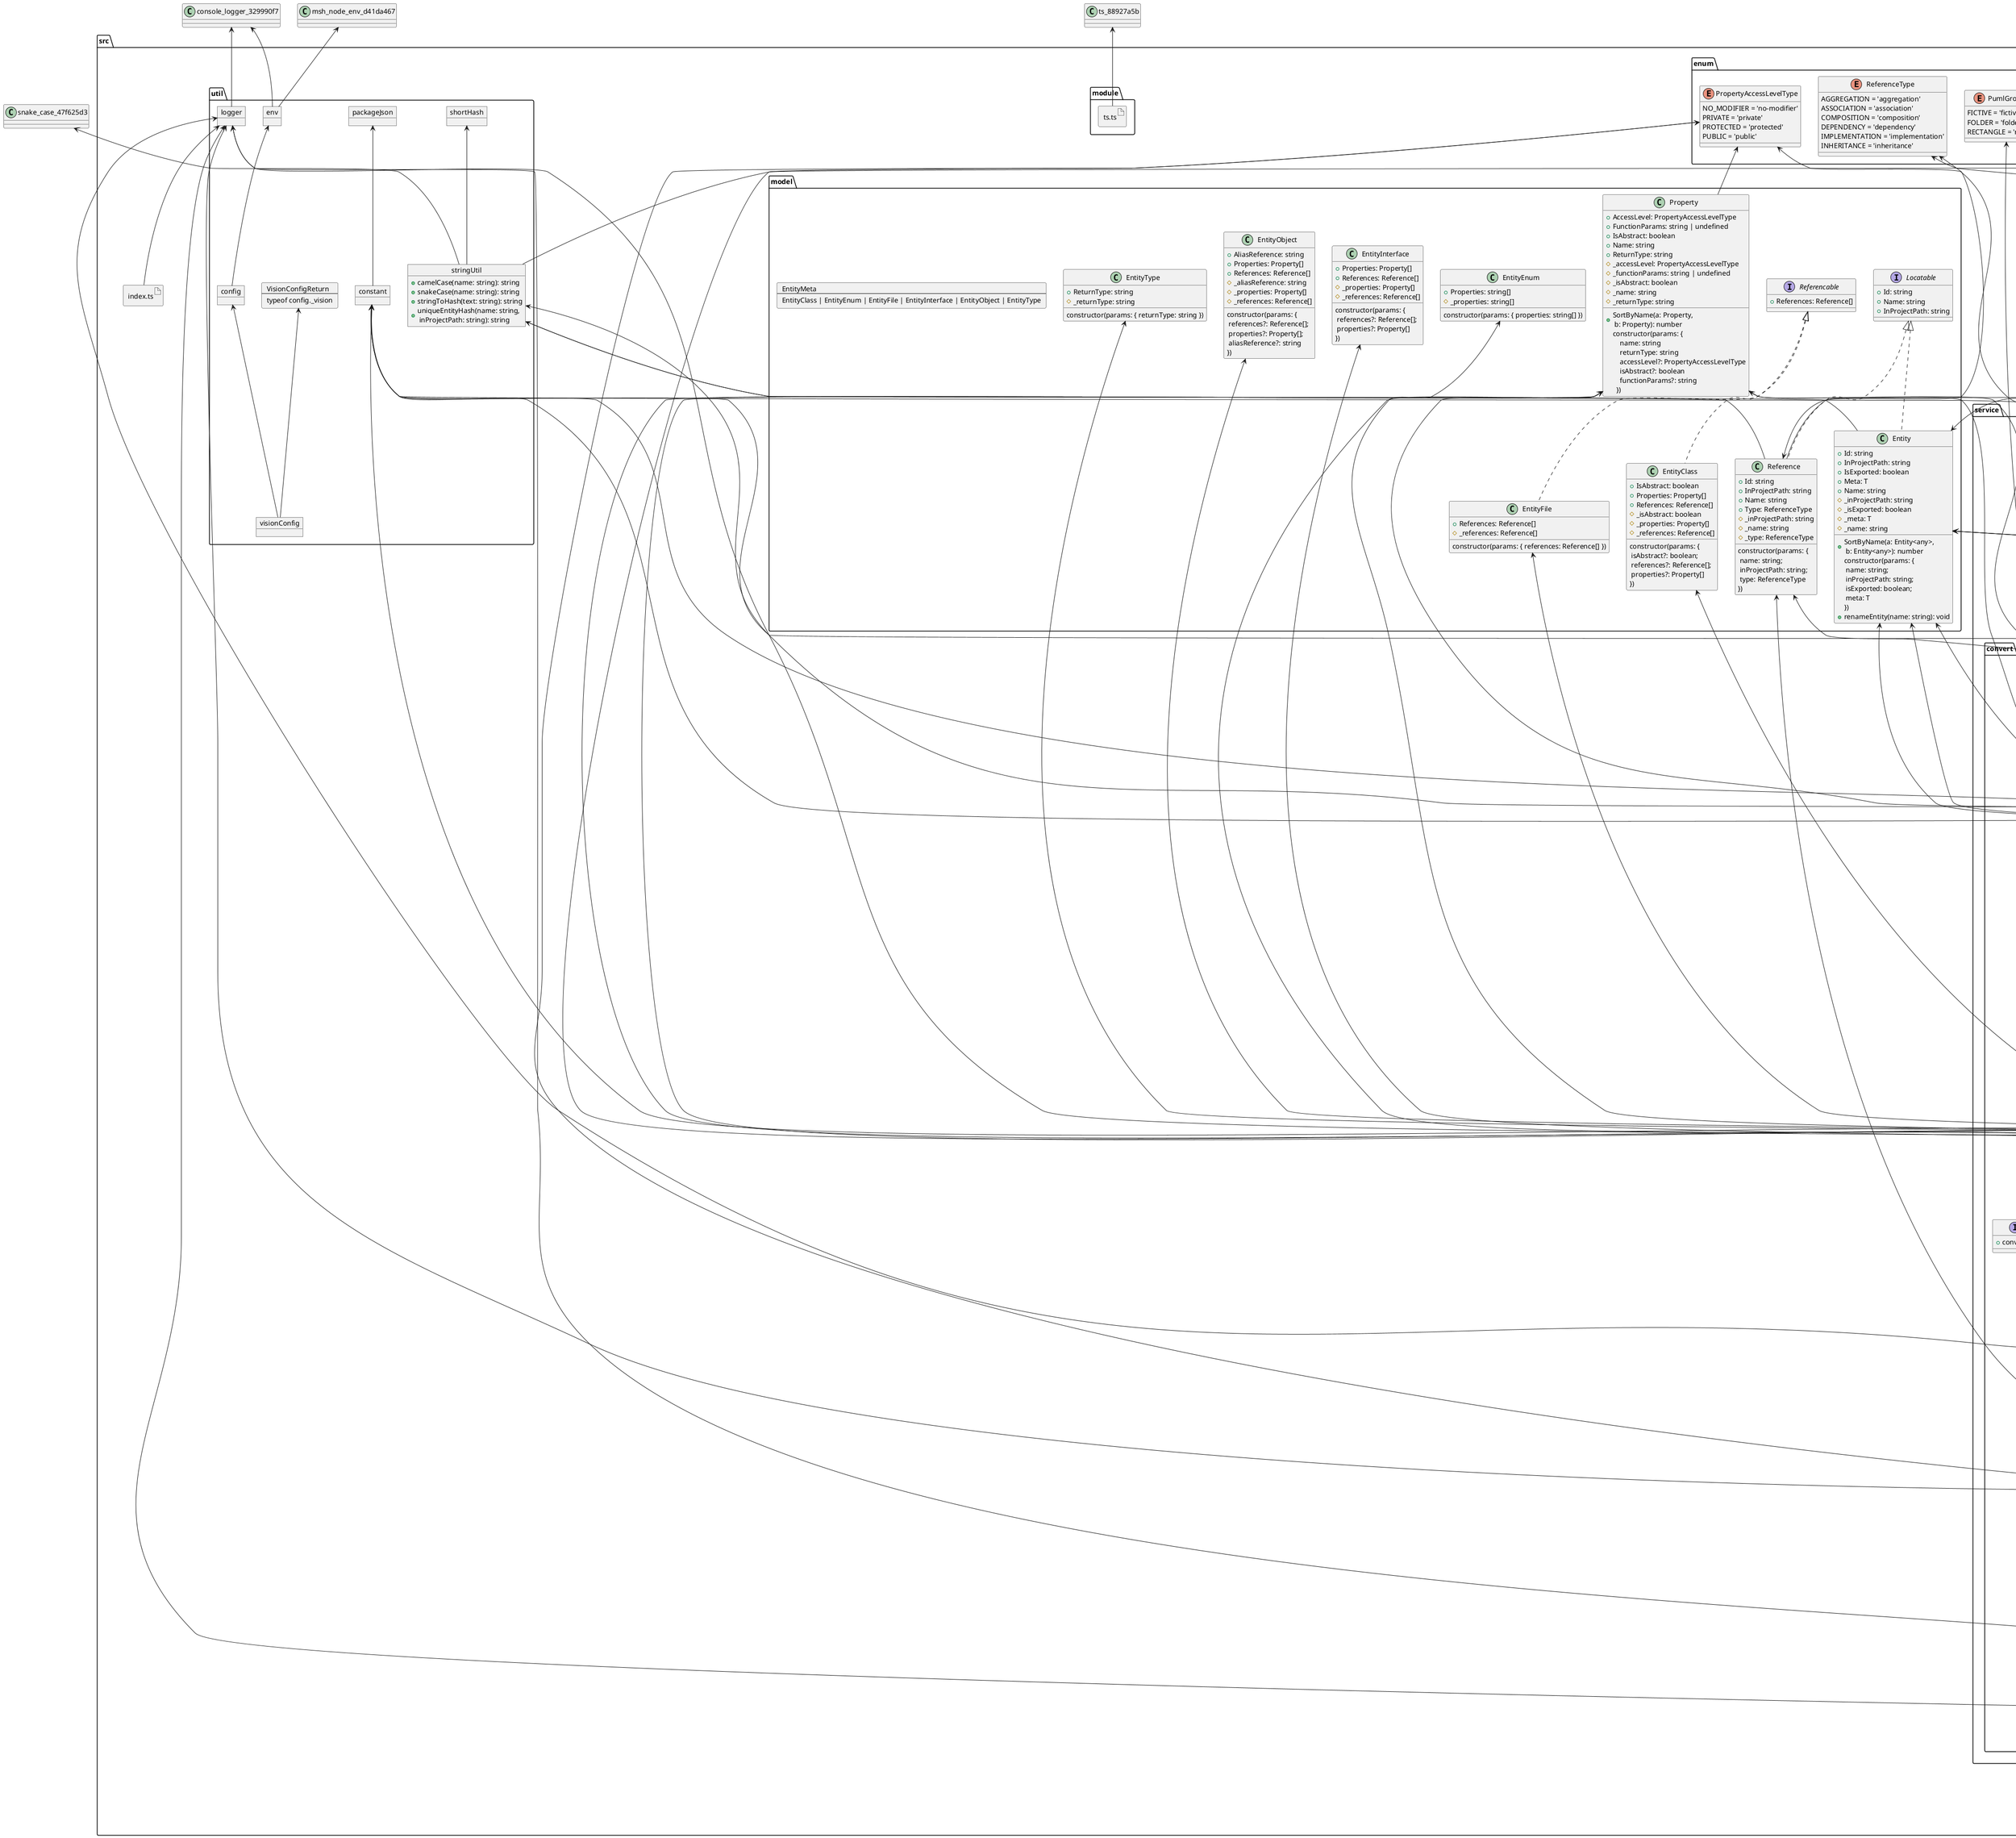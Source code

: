@startuml
    folder "src" as src_b874d07 {
      artifact "index.ts" as index_ts_e4daf83f {
      }
      folder "app" as app_6faf0769 {
        class "CliApp" as cli_app_8bf9ca45 {
          constructor(args: string[])
        }
        object "app" as app_1d92d491 {
          # _onError(err: Error): Promise<void>
          # _registerOnExit: void
          # _server: undefined | any
          # _start(runApp: App): Promise<void>
          # _stop: Promise<void>
          + start: void
        }
        folder "init" as init_837dc15c {
          class "ExecArgsAsCommand" as exec_args_as_command_d74becbe {
            Name: string
            - ___args: string[]
            # _destroyFn: Promise<void>
            # _initFn: Promise<void>
            constructor(args: string[])
          }
        }
      }
      folder "dal" as dal_fba75381 {
        card exec_result_4f6edd5d [
          ExecResult
          ---
          {
            stdout: string
            stderr: string
            errorOccurred: boolean
          }
        ]
        object "shellDal" as shell_dal_4f6edd5d {
          + cd(dir: string): void
          + exec(cmd: string): Promise<ExecResult>
          + print(message: string): void
          + pwd: string
        }
      }
      folder "enum" as enum_1eea471b {
        enum "PropertyAccessLevelType" as property_access_level_type_daa2367d {
          NO_MODIFIER = 'no-modifier'
          PRIVATE = 'private'
          PROTECTED = 'protected'
          PUBLIC = 'public'
        }
        enum "PumlGroupType" as puml_group_type_87f1b99e {
          FICTIVE = 'fictive'
          FOLDER = 'folder'
          RECTANGLE = 'rectangle'
        }
        enum "ReferenceType" as reference_type_1f38c983 {
          AGGREGATION = 'aggregation'
          ASSOCIATION = 'association'
          COMPOSITION = 'composition'
          DEPENDENCY = 'dependency'
          IMPLEMENTATION = 'implementation'
          INHERITANCE = 'inheritance'
        }
      }
      folder "model" as model_40d91327 {
        class "EntityClass" as entity_class_87e50b39 {
          + IsAbstract: boolean
          + Properties: Property[]
          + References: Reference[]
          # _isAbstract: boolean
          # _properties: Property[]
          # _references: Reference[]
          constructor(params: {\n isAbstract?: boolean;\n references?: Reference[];\n properties?: Property[] \n})
        }
        class "EntityEnum" as entity_enum_f7c58024 {
          + Properties: string[]
          # _properties: string[]
          constructor(params: { properties: string[] })
        }
        class "EntityFile" as entity_file_33f169f1 {
          + References: Reference[]
          # _references: Reference[]
          constructor(params: { references: Reference[] })
        }
        class "EntityInterface" as entity_interface_590b4132 {
          + Properties: Property[]
          + References: Reference[]
          # _properties: Property[]
          # _references: Reference[]
          constructor(params: {\n references?: Reference[];\n properties?: Property[] \n})
        }
        class "EntityObject" as entity_object_784a4022 {
          + AliasReference: string
          + Properties: Property[]
          + References: Reference[]
          # _aliasReference: string
          # _properties: Property[]
          # _references: Reference[]
          constructor(params: {\n references?: Reference[];\n properties?: Property[];\n aliasReference?: string \n})
        }
        class "EntityType" as entity_type_a3fb7caf {
          + ReturnType: string
          # _returnType: string
          constructor(params: { returnType: string })
        }
        card entity_meta_9581579a [
          EntityMeta
          ---
          EntityClass | EntityEnum | EntityFile | EntityInterface | EntityObject | EntityType
        ]
        class "Entity" as entity_9581579a {
          + Id: string
          + InProjectPath: string
          + IsExported: boolean
          + Meta: T
          + Name: string
          + SortByName(a: Entity<any>,\n b: Entity<any>): number
          # _inProjectPath: string
          # _isExported: boolean
          # _meta: T
          # _name: string
          constructor(params: {\n name: string;\n inProjectPath: string;\n isExported: boolean;\n meta: T \n})
          + renameEntity(name: string): void
        }
        interface "Locatable" as locatable_b011d3de {
          + Id: string
          + Name: string
          + InProjectPath: string
        }
        class "Property" as property_d5a84d26 {
          + AccessLevel: PropertyAccessLevelType
          + FunctionParams: string | undefined
          + IsAbstract: boolean
          + Name: string
          + ReturnType: string
          + SortByName(a: Property,\n b: Property): number
          # _accessLevel: PropertyAccessLevelType
          # _functionParams: string | undefined
          # _isAbstract: boolean
          # _name: string
          # _returnType: string
          constructor(params: {\n    name: string\n    returnType: string\n    accessLevel?: PropertyAccessLevelType\n    isAbstract?: boolean\n    functionParams?: string\n  })
        }
        interface "Referencable" as referencable_31799d25 {
          + References: Reference[]
        }
        class "Reference" as reference_aaef6aea {
          + Id: string
          + InProjectPath: string
          + Name: string
          + Type: ReferenceType
          # _inProjectPath: string
          # _name: string
          # _type: ReferenceType
          constructor(params: {\n name: string;\n inProjectPath: string;\n type: ReferenceType \n})
        }
      }
      folder "module" as module_9f6f6c52 {
        artifact "ts.ts" as ts_ts_eabf7773 {
        }
      }
      folder "service" as service_c83a6ab5 {
        card args_service_params_d268d804 [
          ArgsServiceParams
          ---
          {
            args: string[]
            options: Options
          }
        ]
        card cli_commands_d268d804 [
          CliCommands
          ---
          minimist.ParsedArgs & {
            help: boolean
            h: boolean
            version: boolean
            v: boolean
          }
        ]
        card cmd_generate_params_d268d804 [
          CmdGenerateParams
          ---
          minimist.ParsedArgs & {
            src: string
            dest: string
            appName: string
            tsConfig: string
          }
        ]
        object "argsService" as args_service_d268d804 {
          + argToObject({\n args,\n options \n}: ArgsServiceParams): T
          + cliCommandOptions: Options
          + cmdGenerateParams: Options
          + selectedCommandCount({\n args,\n options \n}: ArgsServiceParams): number
        }
        object "cliService" as cli_service_317b6b45 {
          + printHelp: void
          + printVersion: void
        }
        object "fileService" as file_service_3f424ea5 {
          + cleanupPath(relativeOrAbsPath: string): string
          + fileListFromFolder(folderPath: string): Promise<string[]>
          + fileNameFromPath(filePath: string,\n options: {\n withExtension?: boolean \n} = {\n\n}): string
          + importPathFind(params: {\n filePathImportedFrom: string;\n importPath: string \n}): string
          + isAbsPath(relativeOrAbsPath: string): boolean
          + isDotPath(path: string): boolean
          + joinPaths(...paths: string[]): string
          + lastFolderFromPath(filePath: string): string
          + makeFolderIfNotExist(folderPath: string): Promise<void>
          + mkdirAndWriteToFile(params: {\n folderPath: string;\n fileName: string;\n data: string \n}): Promise<void>
          + readFile(filePath: string): Promise<string>
          + relativeToAbsPath(relativeOrAbsPath: string): string
          + writeToFile(params: {\n filePath: string;\n data: string \n}): Promise<void>
        }
        object "helpService" as help_service_20a1eb92 {
          + text: string
        }
        card print_std_message_db3f045d [
          PrintStdMessage
          ---
          {
            [key: string]: ExecResult
          }
        ]
        object "shellService" as shell_service_db3f045d {
          # _joinResults(results: PrintStdMessage[]): PrintStdMessage
          + cd: shellDal
          + exec: shellDal
          + print: shellDal
          + printError(message: string): void
          + printStdMessage(...messageArgs: PrintStdMessage[]): void
          + printSuccess(message: string): void
        }
        folder "command" as command_7ebc6e5d {
          interface "Executable" as executable_a85166eb {
            + execute: Promise<void>
          }
          class "Generate" as generate_eb5ef3b0 {
            + execute: Promise<void>
          }
          class "PrintHelp" as print_help_2c3c3bf6 {
            + execute: Promise<void>
          }
          class "PrintVersion" as print_version_dc92b85d {
            + execute: Promise<void>
          }
        }
        folder "convert" as convert_2b710bad {
          object "convertService" as convert_service_b2b4bfac {
            + strategyByFile(params: {\n filePath: string;\n folderPath: string \n}): ConvertStrategy | undefined
          }
          interface "ConvertStrategy" as convert_strategy_2898ab6a {
            + convert: Promise<Entity[]>
          }
          folder "ts" as ts_42a428a5 {
            card ts_config_file_type_715f0c18 [
              TsConfigFileType
              ---
              {
                compilerOptions?: {
                  paths?: {
                    [k: string]: string[]
                  }
                }
              }
            ]
            object "___tsConfigFileJson" as ts_config_file_json_715f0c18 {
            }
            object "tsConfigFileService" as ts_config_file_service_715f0c18 {
              # _cleanReplacePaths: {\n startsWith: string;\n replaceWith: string \n}[]
              # _cleanReplaceWith(path: string): string
              # _getFileJson: TsConfigFileType
              + init: Promise<void>
              + moduleAliasResolve(path: string): string
            }
            class "TsConvert" as ts_convert_87a0875e {
              # _filePath: string
              # _folderPath: string
              # _parseFile(params: {\n filePath: string;\n fileName: string \n}): Promise<ts.SourceFile>
              constructor({\n filePath,\n folderPath \n}: {\n filePath: string;\n folderPath: string \n})
              + convert: Promise<Entity[]>
            }
            class "TsEntityParser" as ts_entity_parser_d73e1a98 {
              # _fileName: string
              # _findI
              # _importParseResults: TsParserImportParseResult[]
              # _inProjectPath: string
              # _joinEntitiesByAliasReference(entities: Entity[]): Entity[]
              # _parseStatement(statement: ts.Statement): Entity[]
              # _parseStatements: Entity[]
              # _parsedSource: ts.SourceFile
              # _parserByStatementKind(statement: ts.Statement): Parsable | undefined
              constructor(params: {\n    parsedSource: ts.SourceFile\n    fileName: string\n    inProjectPath: string\n    importParseResults: TsParserImportParseResult[]\n  })
              + parsedEntities: Entity[]
            }
            object "tsParserImportRelations" as ts_parser_import_relations_62a961c6 {
              + findIdentifier(identifierName: string,\n statement: any): boolean
              + findImportRelations(statement: ts.Statement | ts.VariableDeclaration,\n importParseResults: TsParserImportParseResult[]): Reference[]
              + isDeclaration(statement: any): boolean
              + stepIntoArray(identifierName: string,\n statement: any,\n blockNames: string[]): boolean
              + stepIntoNode(identifierName: string,\n statement: any,\n blockNames: string[]): boolean
            }
            object "tsParserService" as ts_parser_service_e67f4e7e {
              # _isViableExportableStatementKind(kind: number): boolean
              + accessLevel(modifiers?: ts.ModifiersArray): PropertyAccessLevelType
              + checkIfThereAreAnyExports(parsedSource: ts.SourceFile): boolean
              + entityLinksFromStatement(params: {\n statement: ts.Statement;\n inProjectPath: string \n}): TsParserImportParseResult[]
              + entityLinksFromStatements(params: {\n parsedSource: ts.SourceFile;\n inProjectPath: string \n}): TsParserImportParseResult[]
              + findClassRelations(params: {\n statement: ts.Statement;\n parsedSource: ts.SourceFile;\n inProjectPath: string \n}): Reference[]
              + importsFromStatement(params: {\n statement: ts.Statement;\n inProjectPath: string \n}): TsParserImportParseResult[]
              + importsFromStatements(params: {\n parsedSource: ts.SourceFile;\n inProjectPath: string \n}): TsParserImportParseResult[]
              + isAbstract(modifiers?: ts.ModifiersArray): boolean
              + isExported(modifiers?: ts.ModifiersArray): boolean
            }
            folder "parser" as parser_a64afe8d {
              interface "Parsable" as parsable_1dc7e811 {
                + parse: T
              }
              class "TsParserClass" as ts_parser_class_5b693985 {
                # _findProperties: Property[]
                # _importParseResults: TsParserImportParseResult[]
                # _inProjectPath: string
                # _parsedSource: ts.SourceFile
                # _propertiesToString(parameters?: any[]): string
                # _returnTypeValue(member: any): string
                # _statement: ts.Statement
                constructor(params: {\n    parsedSource: ts.SourceFile\n    statement: ts.Statement\n    inProjectPath: string\n    importParseResults: TsParserImportParseResult[]\n  })
                + parse: Entity<EntityClass>[]
              }
              class "TsParserEnum" as ts_parser_enum_2a645d78 {
                # _inProjectPath: string
                # _parsedSource: ts.SourceFile
                # _statement: ts.Statement
                constructor(params: {\n parsedSource: ts.SourceFile;\n statement: ts.Statement;\n inProjectPath: string \n})
                + parse: Entity<EntityEnum>[]
              }
              class "TsParserFile" as ts_parser_file_f26663cd {
                # _fileName: string
                # _importParseResults: TsParserImportParseResult[]
                # _inProjectPath: string
                # _parsedSource: ts.SourceFile
                constructor(params: {\n    parsedSource: ts.SourceFile\n    inProjectPath: string\n    fileName: string\n    importParseResults: TsParserImportParseResult[]\n  })
                + parse: Entity<EntityFile>[]
              }
              card ts_parser_import_parse_result_edaa2a96 [
                TsParserImportParseResult
                ---
                { name: string; inProjectPath: string }
              ]
              class "TsParserImport" as ts_parser_import_edaa2a96 {
                # _importedFileInProjectAbsPath(importPath: string): string
                # _inProjectPath: string
                # _parseBindingName(importClause: any): string[]
                # _parseDefaultImport(importClause: any): string[]
                # _parseElements(elements: any): string[]
                # _statement: ts.Statement
                constructor(params: {\n statement: ts.Statement;\n inProjectPath: string \n})
                + parse: TsParserImportParseResult[]
              }
              class "TsParserInterface" as ts_parser_interface_8936afae {
                # _findProperties: Property[]
                # _inProjectPath: string
                # _parsedSource: ts.SourceFile
                # _statement: ts.Statement
                constructor(params: {\n parsedSource: ts.SourceFile;\n statement: ts.Statement;\n inProjectPath: string \n})
                + parse: Entity<EntityInterface>[]
              }
              class "TsParserObject" as ts_parser_object_cba014be {
                # _accessLevel(propName: string): PropertyAccessLevelType
                # _findProperties(properties?: any[]): Property[]
                # _importParseResults: TsParserImportParseResult[]
                # _inProjectPath: string
                # _nameFromDeclarationsList(declarationList: ts.VariableDeclarationList): {\n name: string;\n declaration: ts.VariableDeclaration \n} | undefined
                # _parsedSource: ts.SourceFile
                # _returnTypeValue(property: any): string
                # _statement: ts.Statement
                constructor(params: {\n    parsedSource: ts.SourceFile\n    statement: ts.Statement\n    inProjectPath: string\n    importParseResults: TsParserImportParseResult[]\n  })
                + parse: Entity<EntityObject>[]
              }
              class "TsParserType" as ts_parser_type_46289b53 {
                # _inProjectPath: string
                # _parsedSource: ts.SourceFile
                # _statement: ts.Statement
                constructor(params: {\n parsedSource: ts.SourceFile;\n statement: ts.Statement;\n inProjectPath: string \n})
                + parse: Entity<EntityType>[]
              }
            }
          }
        }
        folder "print" as print_8fa2e50b {
          interface "PrintStrategy" as print_strategy_5e9faaaa {
            + print(params: { entities: Entity[] }): Promise<void>
          }
          folder "puml" as puml_bc87e940 {
            class "PumlDocument" as puml_document_ebf39ea0 {
              # _print: string[]
              # _templateEnd: string
              # _templateStart: string
            }
            abstract "PumlEntity" as puml_entity_cc3a6994 {
              + Children: PumlEntity[]
              # _children: PumlEntity[]
              # _indentRows(templates: string[]): string[]
              # {abstract} _print: string[]
              # _relations: PumlRelation[]
              # {abstract} _templateEnd: string
              # {abstract} _templateStart: string
              + addChildren(printable: PumlEntity): void
              + print: string
              + printRelations: string
            }
            class "PumlGroup" as puml_group_a2149850 {
              + GroupPath: string
              + Id: string
              + Name: string
              + Type: PumlGroupType
              # _groupPath: string
              # _name: string
              # _print: string[]
              # _printGroups(groups: { [k: string]: PumlGroup }): string
              # _templateEnd: string
              # _templateStart: string
              # _type: PumlGroupType
              constructor(params: {\n name: string;\n type: PumlGroupType;\n groupPath: string \n})
              + groups: { [k: string]: PumlGroup }
            }
            class "PumlPrint" as puml_print_77dc46be {
              # _destinationPath: string
              # _fileName:  = vision.puml
              # _flattenGroups(group: PumlGroup): PumlGroup | undefined
              # _generateGroups(entities: Entity[]): void
              # _printableStrategyFromEntity(entity: Entity): PumlEntity | undefined
              # _pumlRelationStrings: string[]
              # _rootGroup: PumlGroup
              # _writeToFile(data: string): Promise<void>
              constructor(params: {\n appName?: string;\n destinationPath: string \n})
              + print(params: { entities: Entity[] }): Promise<void>
            }
            class "PumlRelation" as puml_relation_24365729 {
              # _fromEntity: Entity
              # _linkByReferenceType: string
              # _reference: Reference
              constructor(params: {\n reference: Reference;\n fromEntity: Entity \n})
              + print: string
            }
            folder "printable-entity" as printable_entity_3657a4a2 {
              class "PumlPrintableClass" as puml_printable_class_46ef6395 {
                # _entity: Entity<EntityClass>
                # _print: string[]
                # _printProperty(property: Property): string
                # _templateEnd: string
                # _templateStart: string
                constructor(params: { entity: Entity<EntityClass> })
              }
              class "PumlPrintableEnum" as puml_printable_enum_9f4c4448 {
                # _entity: Entity<EntityEnum>
                # _print: string[]
                # _templateEnd: string
                # _templateStart: string
                constructor(params: { entity: Entity<EntityEnum> })
              }
              class "PumlPrintableFile" as puml_printable_file_11eb1ddd {
                # _entity: Entity<EntityFile>
                # _print: string[]
                # _templateEnd: string
                # _templateStart: string
                constructor(params: { entity: Entity<EntityFile> })
              }
              class "PumlPrintableInterface" as puml_printable_interface_dfa76d5e {
                # _entity: Entity<EntityInterface>
                # _print: string[]
                # _printProperty(property: Property): string
                # _templateEnd: string
                # _templateStart: string
                constructor(params: { entity: Entity<EntityInterface> })
              }
              class "PumlPrintableObject" as puml_printable_object_2cf1044e {
                # _entity: Entity<EntityObject>
                # _print: string[]
                # _printProperty(property: Property): string
                # _templateEnd: string
                # _templateStart: string
                constructor(params: { entity: Entity<EntityObject> })
              }
              class "PumlPrintableProperty" as puml_printable_property_739e371c {
                # _abstractAttribute: string
                # _accessLevel: string
                # _addNewRows(template: string): string
                # _print: string[]
                # _property: Property
                # _propertyName: string
                # _templateEnd: string
                # _templateStart: string
                constructor(params: { property: Property })
              }
              class "PumlPrintableType" as puml_printable_type_21bec203 {
                # _entity: Entity<EntityType>
                # _print: string[]
                # _templateEnd: string
                # _templateStart: string
                constructor(params: { entity: Entity<EntityType> })
              }
              class "PumlPrintableWrapper" as puml_printable_wrapper_b8ea5ae8 {
                # _print: string[]
                # _templateEnd: string
                # _templateStart: string
                constructor(protected readonly _string: string)
              }
            }
          }
        }
      }
      folder "use-case" as use_case_fcef54f2 {
        object "cliInitUseCase" as cli_init_use_case_9439e852 {
          + createCommandFromCliArgs(args: string[]): Executable
          + execArgsAsCommand(args: string[]): Promise<void>
          + ifMoreThenOneCommandSelectedThrowErrorAndPrintHelp(args: string[]): void
          + ifNoCommandSelectedThrowErrorAndPrintHelp(args: string[]): void
        }
        object "visionUseCase" as vision_use_case_dd084107 {
          + processFolder(params: {\n folderPath: string;\n printStrategy: PrintStrategy \n}): Promise<void>
        }
      }
      folder "util" as util_28bcbc6c {
        object "env" as env_939c4ec0 {
        }
        object "config" as config_939c4ec0 {
        }
        card vision_config_return_939c4ec0 [
          VisionConfigReturn
          ---
          typeof config._vision
        ]
        object "visionConfig" as vision_config_939c4ec0 {
        }
        object "packageJson" as package_json_6be721f4 {
        }
        object "constant" as constant_6be721f4 {
        }
        object "logger" as logger_d1ee5f1e {
        }
        object "shortHash" as short_hash_20f7f236 {
        }
        object "stringUtil" as string_util_20f7f236 {
          + camelCase(name: string): string
          + snakeCase(name: string): string
          + stringToHash(text: string): string
          + uniqueEntityHash(name: string,\n inProjectPath: string): string
        }
      }
    }
  cli_app_8bf9ca45 -up-> exec_args_as_command_d74becbe
  cli_app_8bf9ca45 -up-|> app_d815df3b
  app_1d92d491 -up-> logger_d1ee5f1e
  app_1d92d491 -up-> app_1d92d491
  exec_args_as_command_d74becbe -up-> cli_init_use_case_9439e852
  exec_args_as_command_d74becbe -up-|> initiate_d815df3b
  shell_dal_4f6edd5d -up-> shell_735e83ab
  index_ts_e4daf83f -up-> logger_d1ee5f1e
  entity_class_87e50b39 .up.|> referencable_31799d25
  entity_file_33f169f1 .up.|> referencable_31799d25
  entity_9581579a -up-> string_util_20f7f236
  entity_9581579a .up.|> locatable_b011d3de
  property_d5a84d26 -up-> property_access_level_type_daa2367d
  reference_aaef6aea -up-> reference_type_1f38c983
  reference_aaef6aea -up-> string_util_20f7f236
  reference_aaef6aea .up.|> locatable_b011d3de
  ts_ts_eabf7773 -up-> ts_88927a5b
  args_service_d268d804 -up-> minimist_91be8eac
  args_service_d268d804 -up-> minimist_options_4ff5e091
  args_service_d268d804 -up-> options_4ff5e091
  cli_service_317b6b45 -up-> help_service_20a1eb92
  cli_service_317b6b45 -up-> shell_service_db3f045d
  generate_eb5ef3b0 -up-> vision_use_case_dd084107
  generate_eb5ef3b0 .up.|> executable_a85166eb
  print_help_2c3c3bf6 -up-> cli_service_317b6b45
  print_help_2c3c3bf6 .up.|> executable_a85166eb
  print_version_dc92b85d -up-> cli_service_317b6b45
  print_version_dc92b85d .up.|> executable_a85166eb
  convert_service_b2b4bfac -up-> ts_convert_87a0875e
  convert_service_b2b4bfac -up-> logger_d1ee5f1e
  ts_parser_class_5b693985 -up-> property_d5a84d26
  ts_parser_class_5b693985 -up-> constant_6be721f4
  ts_parser_class_5b693985 .up.|> parsable_1dc7e811
  ts_parser_enum_2a645d78 .up.|> parsable_1dc7e811
  ts_parser_file_f26663cd .up.|> parsable_1dc7e811
  ts_parser_import_edaa2a96 -up-> file_service_3f424ea5
  ts_parser_import_edaa2a96 .up.|> parsable_1dc7e811
  ts_parser_interface_8936afae -up-> property_d5a84d26
  ts_parser_interface_8936afae .up.|> parsable_1dc7e811
  ts_parser_object_cba014be -up-> property_access_level_type_daa2367d
  ts_parser_object_cba014be -up-> property_d5a84d26
  ts_parser_object_cba014be .up.|> parsable_1dc7e811
  ts_parser_type_46289b53 .up.|> parsable_1dc7e811
  ts_config_file_json_715f0c18 -up-> ts_config_file_type_715f0c18
  ts_config_file_service_715f0c18 -up-> ts_config_file_type_715f0c18
  ts_config_file_service_715f0c18 -up-> ts_config_file_json_715f0c18
  ts_config_file_service_715f0c18 -up-> self_715f0c18
  ts_convert_87a0875e -up-> ts_eabf7773
  ts_convert_87a0875e -up-> ts_parser_file_f26663cd
  ts_convert_87a0875e -up-> ts_config_file_service_715f0c18
  ts_convert_87a0875e .up.|> convert_strategy_2898ab6a
  ts_entity_parser_d73e1a98 -up-> ts_eabf7773
  ts_entity_parser_d73e1a98 -up-> ts_parser_class_5b693985
  ts_entity_parser_d73e1a98 -up-> ts_parser_enum_2a645d78
  ts_entity_parser_d73e1a98 -up-> ts_parser_interface_8936afae
  ts_entity_parser_d73e1a98 -up-> ts_parser_object_cba014be
  ts_entity_parser_d73e1a98 -up-> ts_parser_type_46289b53
  ts_entity_parser_d73e1a98 -up-> logger_d1ee5f1e
  ts_parser_import_relations_62a961c6 -up-> reference_aaef6aea
  ts_parser_import_relations_62a961c6 -up-> self_62a961c6
  ts_parser_service_e67f4e7e -up-> property_access_level_type_daa2367d
  ts_parser_service_e67f4e7e -up-> reference_aaef6aea
  ts_parser_service_e67f4e7e -up-> ts_parser_import_edaa2a96
  ts_parser_service_e67f4e7e -up-> logger_d1ee5f1e
  ts_parser_service_e67f4e7e -up-> self_e67f4e7e
  file_service_3f424ea5 -up-> fs_b9f0eb9
  file_service_3f424ea5 -up-> path_6f8e1be1
  file_service_3f424ea5 -up-> constant_6be721f4
  file_service_3f424ea5 -up-> self_3f424ea5
  help_service_20a1eb92 -up-> constant_6be721f4
  puml_printable_class_46ef6395 -up-> entity_9581579a
  puml_printable_class_46ef6395 -up-> property_d5a84d26
  puml_printable_class_46ef6395 -up-> puml_printable_property_739e371c
  puml_printable_class_46ef6395 -up-|> puml_entity_cc3a6994
  puml_printable_enum_9f4c4448 -up-> entity_9581579a
  puml_printable_enum_9f4c4448 -up-|> puml_entity_cc3a6994
  puml_printable_file_11eb1ddd -up-> entity_9581579a
  puml_printable_file_11eb1ddd -up-|> puml_entity_cc3a6994
  puml_printable_interface_dfa76d5e -up-> entity_9581579a
  puml_printable_interface_dfa76d5e -up-> puml_printable_property_739e371c
  puml_printable_interface_dfa76d5e -up-|> puml_entity_cc3a6994
  puml_printable_object_2cf1044e -up-> entity_9581579a
  puml_printable_object_2cf1044e -up-> property_d5a84d26
  puml_printable_object_2cf1044e -up-> puml_printable_property_739e371c
  puml_printable_object_2cf1044e -up-|> puml_entity_cc3a6994
  puml_printable_property_739e371c -up-> property_access_level_type_daa2367d
  puml_printable_property_739e371c -up-> property_d5a84d26
  puml_printable_property_739e371c -up-|> puml_entity_cc3a6994
  puml_printable_type_21bec203 -up-> entity_9581579a
  puml_printable_type_21bec203 -up-|> puml_entity_cc3a6994
  puml_printable_wrapper_b8ea5ae8 -up-|> puml_entity_cc3a6994
  puml_document_ebf39ea0 -up-|> puml_entity_cc3a6994
  puml_entity_cc3a6994 -up-> constant_6be721f4
  puml_group_a2149850 -up-> puml_group_type_87f1b99e
  puml_group_a2149850 -up-> constant_6be721f4
  puml_group_a2149850 -up-> string_util_20f7f236
  puml_group_a2149850 -up-> puml_group_a2149850
  puml_group_a2149850 -up-|> puml_entity_cc3a6994
  puml_print_77dc46be -up-> entity_class_87e50b39
  puml_print_77dc46be -up-> entity_enum_f7c58024
  puml_print_77dc46be -up-> entity_file_33f169f1
  puml_print_77dc46be -up-> entity_interface_590b4132
  puml_print_77dc46be -up-> entity_object_784a4022
  puml_print_77dc46be -up-> entity_type_a3fb7caf
  puml_print_77dc46be -up-> file_service_3f424ea5
  puml_print_77dc46be -up-> puml_printable_class_46ef6395
  puml_print_77dc46be -up-> puml_printable_enum_9f4c4448
  puml_print_77dc46be -up-> puml_printable_file_11eb1ddd
  puml_print_77dc46be -up-> puml_printable_interface_dfa76d5e
  puml_print_77dc46be -up-> puml_printable_object_2cf1044e
  puml_print_77dc46be -up-> puml_printable_type_21bec203
  puml_print_77dc46be -up-> puml_printable_wrapper_b8ea5ae8
  puml_print_77dc46be -up-> puml_group_a2149850
  puml_print_77dc46be -up-> logger_d1ee5f1e
  puml_print_77dc46be .up.|> print_strategy_5e9faaaa
  puml_relation_24365729 -up-> reference_type_1f38c983
  puml_relation_24365729 -up-> entity_9581579a
  puml_relation_24365729 -up-> reference_aaef6aea
  shell_service_db3f045d -up-> chalk_61a68761
  shell_service_db3f045d -up-> shell_dal_4f6edd5d
  shell_service_db3f045d -up-> print_std_message_db3f045d
  cli_init_use_case_9439e852 -up-> cli_service_317b6b45
  cli_init_use_case_9439e852 -up-> executable_a85166eb
  cli_init_use_case_9439e852 -up-> generate_eb5ef3b0
  cli_init_use_case_9439e852 -up-> print_help_2c3c3bf6
  cli_init_use_case_9439e852 -up-> print_version_dc92b85d
  cli_init_use_case_9439e852 -up-> cli_init_use_case_9439e852
  env_939c4ec0 -up-> msh_node_env_d41da467
  env_939c4ec0 -up-> console_logger_329990f7
  config_939c4ec0 -up-> env_939c4ec0
  vision_config_939c4ec0 -up-> config_939c4ec0
  vision_config_939c4ec0 -up-> vision_config_return_939c4ec0
  constant_6be721f4 -up-> package_json_6be721f4
  logger_d1ee5f1e -up-> console_logger_329990f7
  string_util_20f7f236 -up-> camel_case_47f625d3
  string_util_20f7f236 -up-> snake_case_47f625d3
  string_util_20f7f236 -up-> short_hash_20f7f236
@enduml